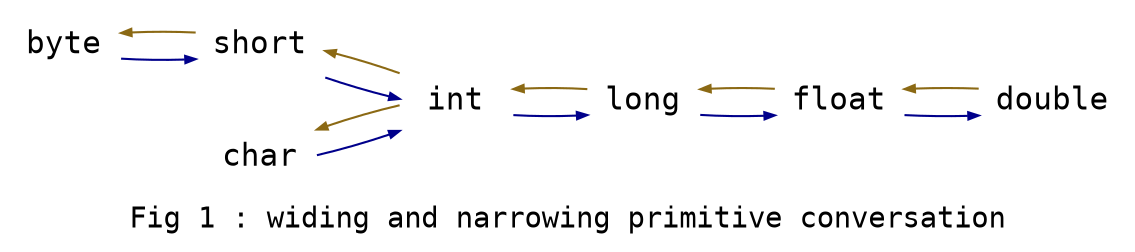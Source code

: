 digraph {
      label="Fig 1 : widing and narrowing primitive conversation"
    fontname="Courier"
    rankdir=LR
   byte , short ,char, int , long ,  float, double [shape=none, fontsize=15, fontcolor=black,fontname=Courier]
  byte -> short -> int-> long -> float->double [arrowsize= 0.5, color= blue4]
  char -> int  [arrowsize= 0.5, color= blue4]
  double-> float -> long -> int -> short -> byte [arrowsize= 0.5, color=goldenrod4]
  int -> char  [arrowsize= 0.5, color= goldenrod4]
  {rank=same; short,char}
}

